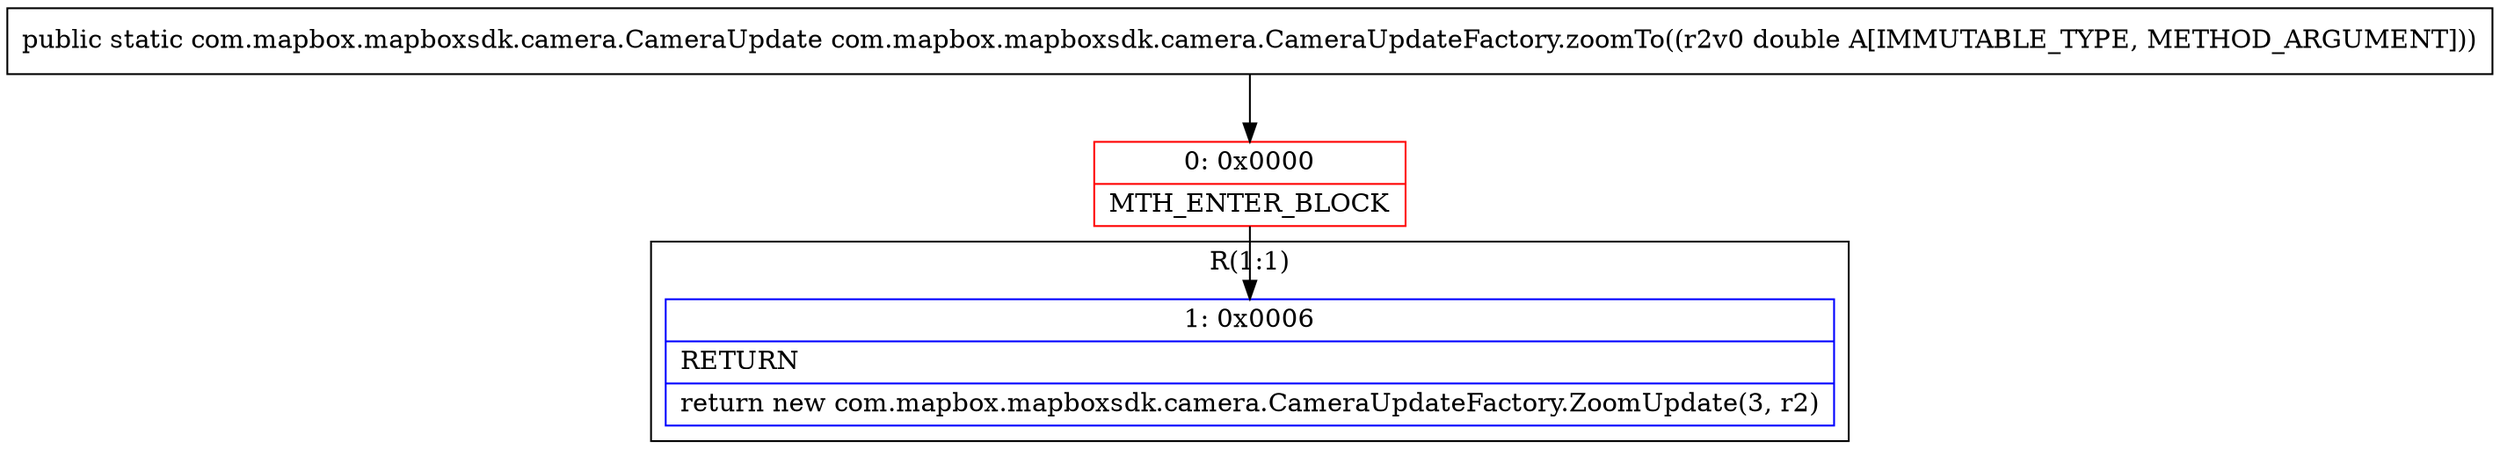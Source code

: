 digraph "CFG forcom.mapbox.mapboxsdk.camera.CameraUpdateFactory.zoomTo(D)Lcom\/mapbox\/mapboxsdk\/camera\/CameraUpdate;" {
subgraph cluster_Region_959055179 {
label = "R(1:1)";
node [shape=record,color=blue];
Node_1 [shape=record,label="{1\:\ 0x0006|RETURN\l|return new com.mapbox.mapboxsdk.camera.CameraUpdateFactory.ZoomUpdate(3, r2)\l}"];
}
Node_0 [shape=record,color=red,label="{0\:\ 0x0000|MTH_ENTER_BLOCK\l}"];
MethodNode[shape=record,label="{public static com.mapbox.mapboxsdk.camera.CameraUpdate com.mapbox.mapboxsdk.camera.CameraUpdateFactory.zoomTo((r2v0 double A[IMMUTABLE_TYPE, METHOD_ARGUMENT])) }"];
MethodNode -> Node_0;
Node_0 -> Node_1;
}

